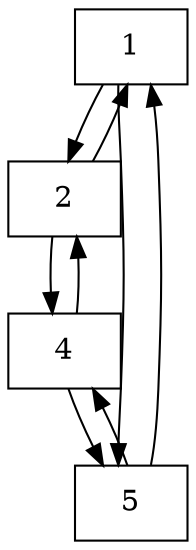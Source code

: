 digraph arbol {
rankdir=TB
node [shape = record]
nodo1 [ label ="1"];
nodo2 [ label ="2"];
nodo4 [ label ="4"];
nodo5 [ label ="5"];
nodo1->nodo2
nodo1->nodo5
nodo2->nodo4
nodo2->nodo1
nodo4->nodo5
nodo4->nodo2
nodo5->nodo1
nodo5->nodo4
}
